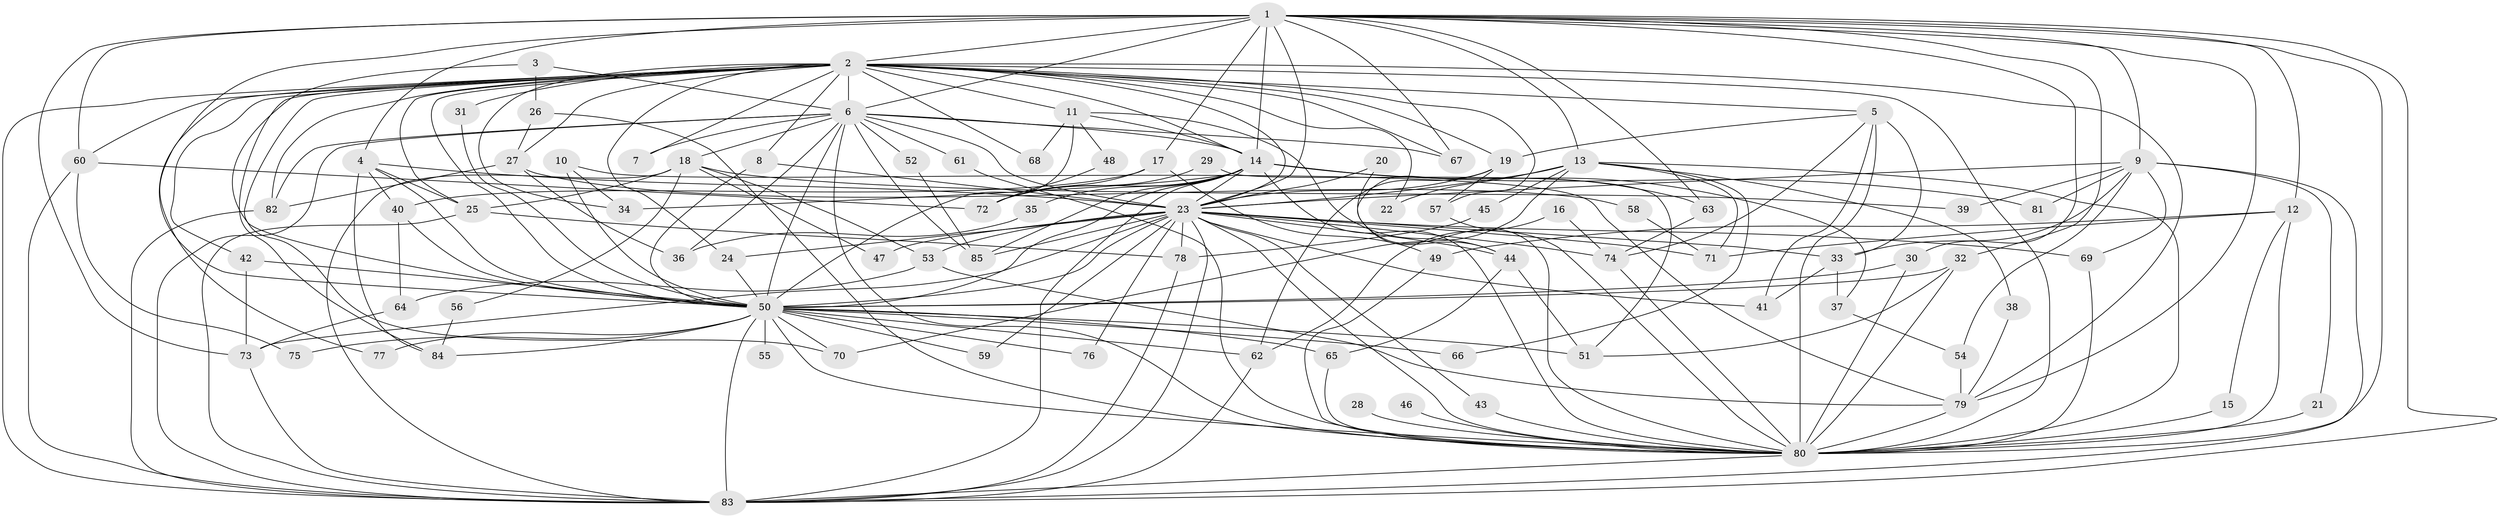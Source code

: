 // original degree distribution, {37: 0.0070921985815602835, 33: 0.0070921985815602835, 16: 0.0070921985815602835, 17: 0.0070921985815602835, 14: 0.0070921985815602835, 18: 0.0070921985815602835, 21: 0.0070921985815602835, 19: 0.0070921985815602835, 26: 0.0070921985815602835, 31: 0.0070921985815602835, 5: 0.06382978723404255, 6: 0.028368794326241134, 4: 0.0851063829787234, 3: 0.1702127659574468, 9: 0.014184397163120567, 2: 0.5460992907801419, 7: 0.02127659574468085}
// Generated by graph-tools (version 1.1) at 2025/36/03/04/25 23:36:22]
// undirected, 85 vertices, 218 edges
graph export_dot {
  node [color=gray90,style=filled];
  1;
  2;
  3;
  4;
  5;
  6;
  7;
  8;
  9;
  10;
  11;
  12;
  13;
  14;
  15;
  16;
  17;
  18;
  19;
  20;
  21;
  22;
  23;
  24;
  25;
  26;
  27;
  28;
  29;
  30;
  31;
  32;
  33;
  34;
  35;
  36;
  37;
  38;
  39;
  40;
  41;
  42;
  43;
  44;
  45;
  46;
  47;
  48;
  49;
  50;
  51;
  52;
  53;
  54;
  55;
  56;
  57;
  58;
  59;
  60;
  61;
  62;
  63;
  64;
  65;
  66;
  67;
  68;
  69;
  70;
  71;
  72;
  73;
  74;
  75;
  76;
  77;
  78;
  79;
  80;
  81;
  82;
  83;
  84;
  85;
  1 -- 2 [weight=4.0];
  1 -- 4 [weight=1.0];
  1 -- 6 [weight=2.0];
  1 -- 9 [weight=1.0];
  1 -- 12 [weight=1.0];
  1 -- 13 [weight=1.0];
  1 -- 14 [weight=3.0];
  1 -- 17 [weight=1.0];
  1 -- 23 [weight=2.0];
  1 -- 30 [weight=1.0];
  1 -- 32 [weight=1.0];
  1 -- 50 [weight=3.0];
  1 -- 60 [weight=1.0];
  1 -- 63 [weight=1.0];
  1 -- 67 [weight=1.0];
  1 -- 73 [weight=1.0];
  1 -- 79 [weight=1.0];
  1 -- 80 [weight=3.0];
  1 -- 83 [weight=2.0];
  2 -- 5 [weight=1.0];
  2 -- 6 [weight=2.0];
  2 -- 7 [weight=1.0];
  2 -- 8 [weight=1.0];
  2 -- 11 [weight=1.0];
  2 -- 14 [weight=2.0];
  2 -- 19 [weight=1.0];
  2 -- 22 [weight=1.0];
  2 -- 23 [weight=2.0];
  2 -- 24 [weight=1.0];
  2 -- 25 [weight=1.0];
  2 -- 27 [weight=2.0];
  2 -- 31 [weight=1.0];
  2 -- 34 [weight=1.0];
  2 -- 42 [weight=1.0];
  2 -- 50 [weight=2.0];
  2 -- 57 [weight=1.0];
  2 -- 60 [weight=1.0];
  2 -- 67 [weight=1.0];
  2 -- 68 [weight=1.0];
  2 -- 70 [weight=1.0];
  2 -- 77 [weight=1.0];
  2 -- 79 [weight=1.0];
  2 -- 80 [weight=2.0];
  2 -- 82 [weight=1.0];
  2 -- 83 [weight=2.0];
  2 -- 84 [weight=1.0];
  3 -- 6 [weight=1.0];
  3 -- 26 [weight=1.0];
  3 -- 50 [weight=1.0];
  4 -- 23 [weight=1.0];
  4 -- 25 [weight=1.0];
  4 -- 40 [weight=2.0];
  4 -- 50 [weight=1.0];
  4 -- 84 [weight=1.0];
  5 -- 19 [weight=1.0];
  5 -- 33 [weight=1.0];
  5 -- 41 [weight=1.0];
  5 -- 74 [weight=1.0];
  5 -- 80 [weight=2.0];
  6 -- 7 [weight=1.0];
  6 -- 14 [weight=1.0];
  6 -- 18 [weight=1.0];
  6 -- 23 [weight=1.0];
  6 -- 36 [weight=2.0];
  6 -- 50 [weight=1.0];
  6 -- 52 [weight=1.0];
  6 -- 61 [weight=2.0];
  6 -- 67 [weight=1.0];
  6 -- 80 [weight=1.0];
  6 -- 82 [weight=1.0];
  6 -- 83 [weight=2.0];
  6 -- 85 [weight=1.0];
  8 -- 23 [weight=1.0];
  8 -- 50 [weight=1.0];
  9 -- 21 [weight=1.0];
  9 -- 23 [weight=1.0];
  9 -- 33 [weight=1.0];
  9 -- 39 [weight=1.0];
  9 -- 54 [weight=1.0];
  9 -- 69 [weight=1.0];
  9 -- 81 [weight=1.0];
  9 -- 83 [weight=1.0];
  10 -- 34 [weight=1.0];
  10 -- 50 [weight=1.0];
  10 -- 79 [weight=1.0];
  11 -- 14 [weight=1.0];
  11 -- 44 [weight=1.0];
  11 -- 48 [weight=1.0];
  11 -- 50 [weight=1.0];
  11 -- 68 [weight=2.0];
  12 -- 15 [weight=1.0];
  12 -- 49 [weight=1.0];
  12 -- 71 [weight=1.0];
  12 -- 80 [weight=2.0];
  13 -- 22 [weight=1.0];
  13 -- 23 [weight=1.0];
  13 -- 38 [weight=1.0];
  13 -- 45 [weight=1.0];
  13 -- 66 [weight=1.0];
  13 -- 70 [weight=1.0];
  13 -- 71 [weight=1.0];
  13 -- 80 [weight=1.0];
  14 -- 23 [weight=1.0];
  14 -- 34 [weight=1.0];
  14 -- 35 [weight=1.0];
  14 -- 37 [weight=1.0];
  14 -- 50 [weight=1.0];
  14 -- 63 [weight=1.0];
  14 -- 72 [weight=1.0];
  14 -- 80 [weight=1.0];
  14 -- 81 [weight=1.0];
  14 -- 83 [weight=1.0];
  14 -- 85 [weight=1.0];
  15 -- 80 [weight=1.0];
  16 -- 62 [weight=1.0];
  16 -- 74 [weight=1.0];
  17 -- 40 [weight=1.0];
  17 -- 49 [weight=1.0];
  17 -- 72 [weight=1.0];
  18 -- 25 [weight=1.0];
  18 -- 39 [weight=1.0];
  18 -- 47 [weight=1.0];
  18 -- 53 [weight=1.0];
  18 -- 56 [weight=1.0];
  18 -- 83 [weight=1.0];
  19 -- 23 [weight=1.0];
  19 -- 44 [weight=1.0];
  19 -- 57 [weight=1.0];
  19 -- 62 [weight=1.0];
  20 -- 23 [weight=1.0];
  20 -- 80 [weight=1.0];
  21 -- 80 [weight=1.0];
  23 -- 24 [weight=1.0];
  23 -- 33 [weight=1.0];
  23 -- 41 [weight=1.0];
  23 -- 43 [weight=1.0];
  23 -- 44 [weight=1.0];
  23 -- 47 [weight=1.0];
  23 -- 50 [weight=2.0];
  23 -- 53 [weight=1.0];
  23 -- 59 [weight=1.0];
  23 -- 69 [weight=1.0];
  23 -- 71 [weight=1.0];
  23 -- 73 [weight=1.0];
  23 -- 74 [weight=1.0];
  23 -- 76 [weight=1.0];
  23 -- 78 [weight=1.0];
  23 -- 80 [weight=1.0];
  23 -- 83 [weight=1.0];
  23 -- 85 [weight=1.0];
  24 -- 50 [weight=1.0];
  25 -- 78 [weight=1.0];
  25 -- 83 [weight=1.0];
  26 -- 27 [weight=1.0];
  26 -- 80 [weight=1.0];
  27 -- 36 [weight=1.0];
  27 -- 58 [weight=1.0];
  27 -- 82 [weight=1.0];
  28 -- 80 [weight=1.0];
  29 -- 51 [weight=1.0];
  29 -- 72 [weight=1.0];
  30 -- 50 [weight=1.0];
  30 -- 80 [weight=1.0];
  31 -- 50 [weight=1.0];
  32 -- 50 [weight=1.0];
  32 -- 51 [weight=1.0];
  32 -- 80 [weight=1.0];
  33 -- 37 [weight=1.0];
  33 -- 41 [weight=1.0];
  35 -- 36 [weight=1.0];
  37 -- 54 [weight=1.0];
  38 -- 79 [weight=1.0];
  40 -- 50 [weight=1.0];
  40 -- 64 [weight=1.0];
  42 -- 50 [weight=1.0];
  42 -- 73 [weight=1.0];
  43 -- 80 [weight=1.0];
  44 -- 51 [weight=1.0];
  44 -- 65 [weight=1.0];
  45 -- 78 [weight=1.0];
  46 -- 80 [weight=1.0];
  48 -- 72 [weight=1.0];
  49 -- 80 [weight=1.0];
  50 -- 51 [weight=1.0];
  50 -- 55 [weight=1.0];
  50 -- 59 [weight=1.0];
  50 -- 62 [weight=1.0];
  50 -- 65 [weight=1.0];
  50 -- 66 [weight=2.0];
  50 -- 70 [weight=1.0];
  50 -- 75 [weight=1.0];
  50 -- 76 [weight=1.0];
  50 -- 77 [weight=1.0];
  50 -- 80 [weight=1.0];
  50 -- 83 [weight=2.0];
  50 -- 84 [weight=1.0];
  52 -- 85 [weight=1.0];
  53 -- 64 [weight=1.0];
  53 -- 79 [weight=1.0];
  54 -- 79 [weight=1.0];
  56 -- 84 [weight=1.0];
  57 -- 80 [weight=1.0];
  58 -- 71 [weight=1.0];
  60 -- 72 [weight=1.0];
  60 -- 75 [weight=1.0];
  60 -- 83 [weight=1.0];
  61 -- 80 [weight=1.0];
  62 -- 83 [weight=1.0];
  63 -- 74 [weight=1.0];
  64 -- 73 [weight=1.0];
  65 -- 80 [weight=1.0];
  69 -- 80 [weight=1.0];
  73 -- 83 [weight=1.0];
  74 -- 80 [weight=1.0];
  78 -- 83 [weight=1.0];
  79 -- 80 [weight=1.0];
  80 -- 83 [weight=1.0];
  82 -- 83 [weight=1.0];
}

